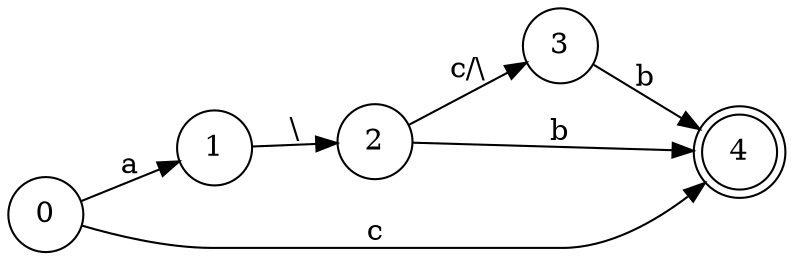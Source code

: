 digraph{
rankdir = "LR";
//Nodos
node[shape=circle] Node0 [label="0"];
node[shape=circle] Node1 [label="1"];
node[shape=circle] Node2 [label="2"];
node[shape=circle] Node3 [label="3"];

node[shape=doublecircle] Node4 [label="4"];

//Transiciones - Es valido tener lambda como etiqueta.
Node0->Node1 [label="a"];
Node0->Node4 [label="c"];
Node1->Node2 [label="\\"];
Node2->Node4 [label="b"];
Node2->Node3 [label="c/\\"];
Node3->Node4 [label="b"];
}
